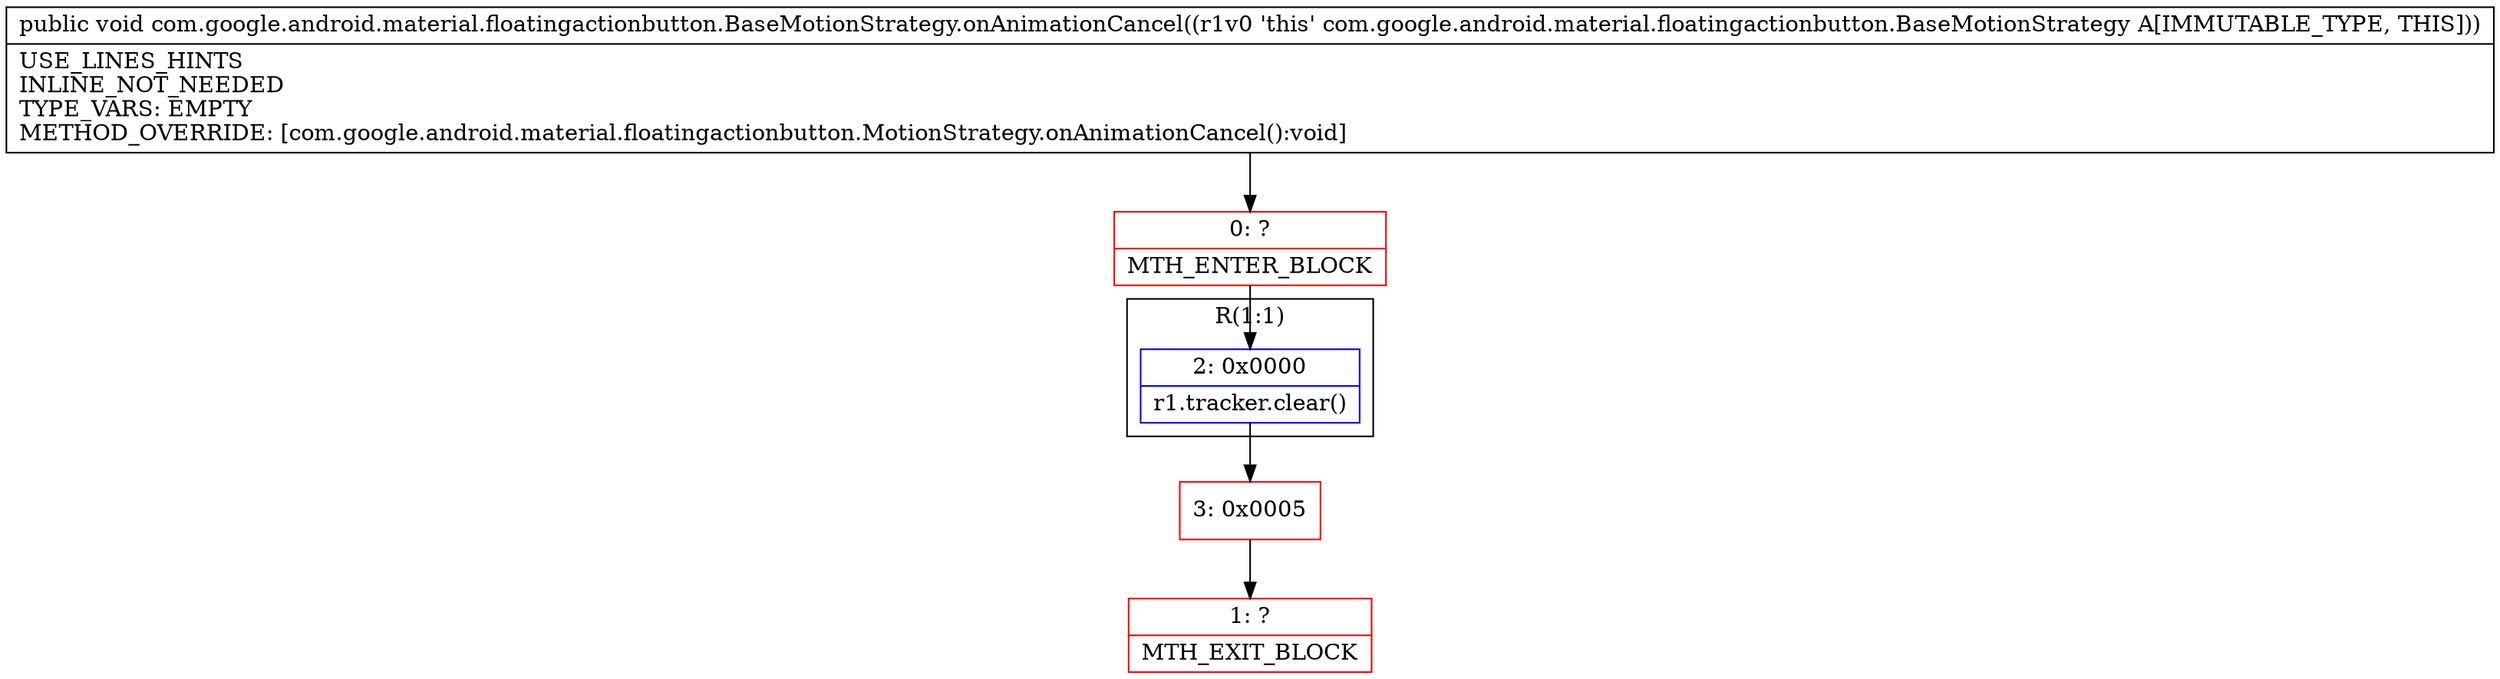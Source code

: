 digraph "CFG forcom.google.android.material.floatingactionbutton.BaseMotionStrategy.onAnimationCancel()V" {
subgraph cluster_Region_1328551663 {
label = "R(1:1)";
node [shape=record,color=blue];
Node_2 [shape=record,label="{2\:\ 0x0000|r1.tracker.clear()\l}"];
}
Node_0 [shape=record,color=red,label="{0\:\ ?|MTH_ENTER_BLOCK\l}"];
Node_3 [shape=record,color=red,label="{3\:\ 0x0005}"];
Node_1 [shape=record,color=red,label="{1\:\ ?|MTH_EXIT_BLOCK\l}"];
MethodNode[shape=record,label="{public void com.google.android.material.floatingactionbutton.BaseMotionStrategy.onAnimationCancel((r1v0 'this' com.google.android.material.floatingactionbutton.BaseMotionStrategy A[IMMUTABLE_TYPE, THIS]))  | USE_LINES_HINTS\lINLINE_NOT_NEEDED\lTYPE_VARS: EMPTY\lMETHOD_OVERRIDE: [com.google.android.material.floatingactionbutton.MotionStrategy.onAnimationCancel():void]\l}"];
MethodNode -> Node_0;Node_2 -> Node_3;
Node_0 -> Node_2;
Node_3 -> Node_1;
}

